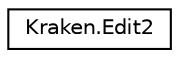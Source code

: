 digraph "Graphical Class Hierarchy"
{
 // LATEX_PDF_SIZE
  edge [fontname="Helvetica",fontsize="10",labelfontname="Helvetica",labelfontsize="10"];
  node [fontname="Helvetica",fontsize="10",shape=record];
  rankdir="LR";
  Node0 [label="Kraken.Edit2",height=0.2,width=0.4,color="black", fillcolor="white", style="filled",URL="$class_kraken_1_1_edit2.html",tooltip=" "];
}
